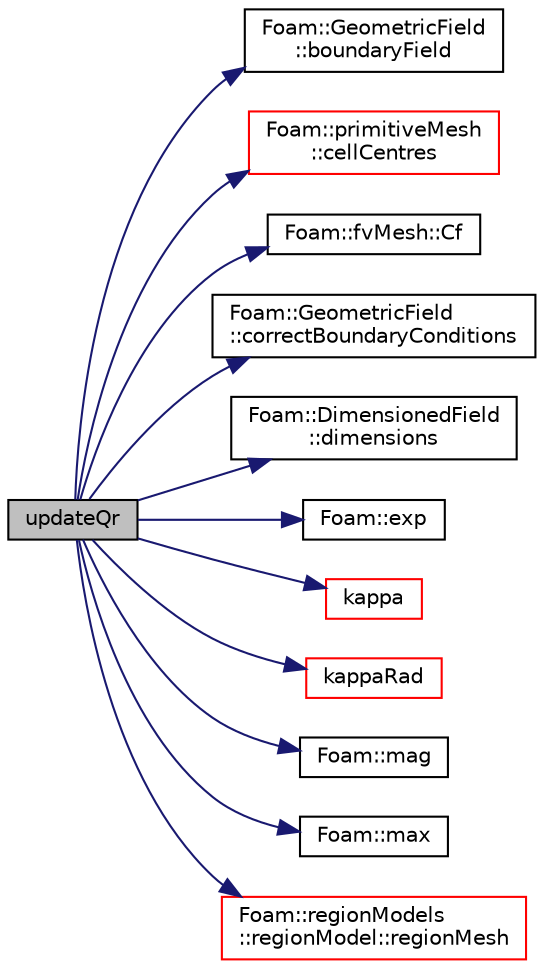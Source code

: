 digraph "updateQr"
{
  bgcolor="transparent";
  edge [fontname="Helvetica",fontsize="10",labelfontname="Helvetica",labelfontsize="10"];
  node [fontname="Helvetica",fontsize="10",shape=record];
  rankdir="LR";
  Node1 [label="updateQr",height=0.2,width=0.4,color="black", fillcolor="grey75", style="filled", fontcolor="black"];
  Node1 -> Node2 [color="midnightblue",fontsize="10",style="solid",fontname="Helvetica"];
  Node2 [label="Foam::GeometricField\l::boundaryField",height=0.2,width=0.4,color="black",URL="$a00934.html#a3c6c1a789b48ea0c5e8bff64f9c14f2d",tooltip="Return reference to GeometricBoundaryField. "];
  Node1 -> Node3 [color="midnightblue",fontsize="10",style="solid",fontname="Helvetica"];
  Node3 [label="Foam::primitiveMesh\l::cellCentres",height=0.2,width=0.4,color="red",URL="$a02001.html#a18743c2f09a076c507cadbb35a86fb24"];
  Node1 -> Node4 [color="midnightblue",fontsize="10",style="solid",fontname="Helvetica"];
  Node4 [label="Foam::fvMesh::Cf",height=0.2,width=0.4,color="black",URL="$a00889.html#a55b2f2234821e5951539e222746c0a0b",tooltip="Return face centres as surfaceVectorField. "];
  Node1 -> Node5 [color="midnightblue",fontsize="10",style="solid",fontname="Helvetica"];
  Node5 [label="Foam::GeometricField\l::correctBoundaryConditions",height=0.2,width=0.4,color="black",URL="$a00934.html#acaf6878ef900e593c4b20812f1b567d6",tooltip="Correct boundary field. "];
  Node1 -> Node6 [color="midnightblue",fontsize="10",style="solid",fontname="Helvetica"];
  Node6 [label="Foam::DimensionedField\l::dimensions",height=0.2,width=0.4,color="black",URL="$a00540.html#a6098093e7de06370342a85cfae8b31f5",tooltip="Return dimensions. "];
  Node1 -> Node7 [color="midnightblue",fontsize="10",style="solid",fontname="Helvetica"];
  Node7 [label="Foam::exp",height=0.2,width=0.4,color="black",URL="$a10958.html#a12bca6c677fcf0977532179c3cb9bb89"];
  Node1 -> Node8 [color="midnightblue",fontsize="10",style="solid",fontname="Helvetica"];
  Node8 [label="kappa",height=0.2,width=0.4,color="red",URL="$a02128.html#a2b3635ee75d2bce5309f4d98d6c27650",tooltip="Return the region thermal conductivity [W/m/k]. "];
  Node1 -> Node9 [color="midnightblue",fontsize="10",style="solid",fontname="Helvetica"];
  Node9 [label="kappaRad",height=0.2,width=0.4,color="red",URL="$a02128.html#a04610102e236993c5045129afcfcdda8",tooltip="Return the region absorptivity [1/m]. "];
  Node1 -> Node10 [color="midnightblue",fontsize="10",style="solid",fontname="Helvetica"];
  Node10 [label="Foam::mag",height=0.2,width=0.4,color="black",URL="$a10958.html#a929da2a3fdcf3dacbbe0487d3a330dae"];
  Node1 -> Node11 [color="midnightblue",fontsize="10",style="solid",fontname="Helvetica"];
  Node11 [label="Foam::max",height=0.2,width=0.4,color="black",URL="$a10958.html#ac993e906cf2774ae77e666bc24e81733"];
  Node1 -> Node12 [color="midnightblue",fontsize="10",style="solid",fontname="Helvetica"];
  Node12 [label="Foam::regionModels\l::regionModel::regionMesh",height=0.2,width=0.4,color="red",URL="$a02173.html#a0c7874a65eec16e2afa43acd6055b16a",tooltip="Return the region mesh database. "];
}
